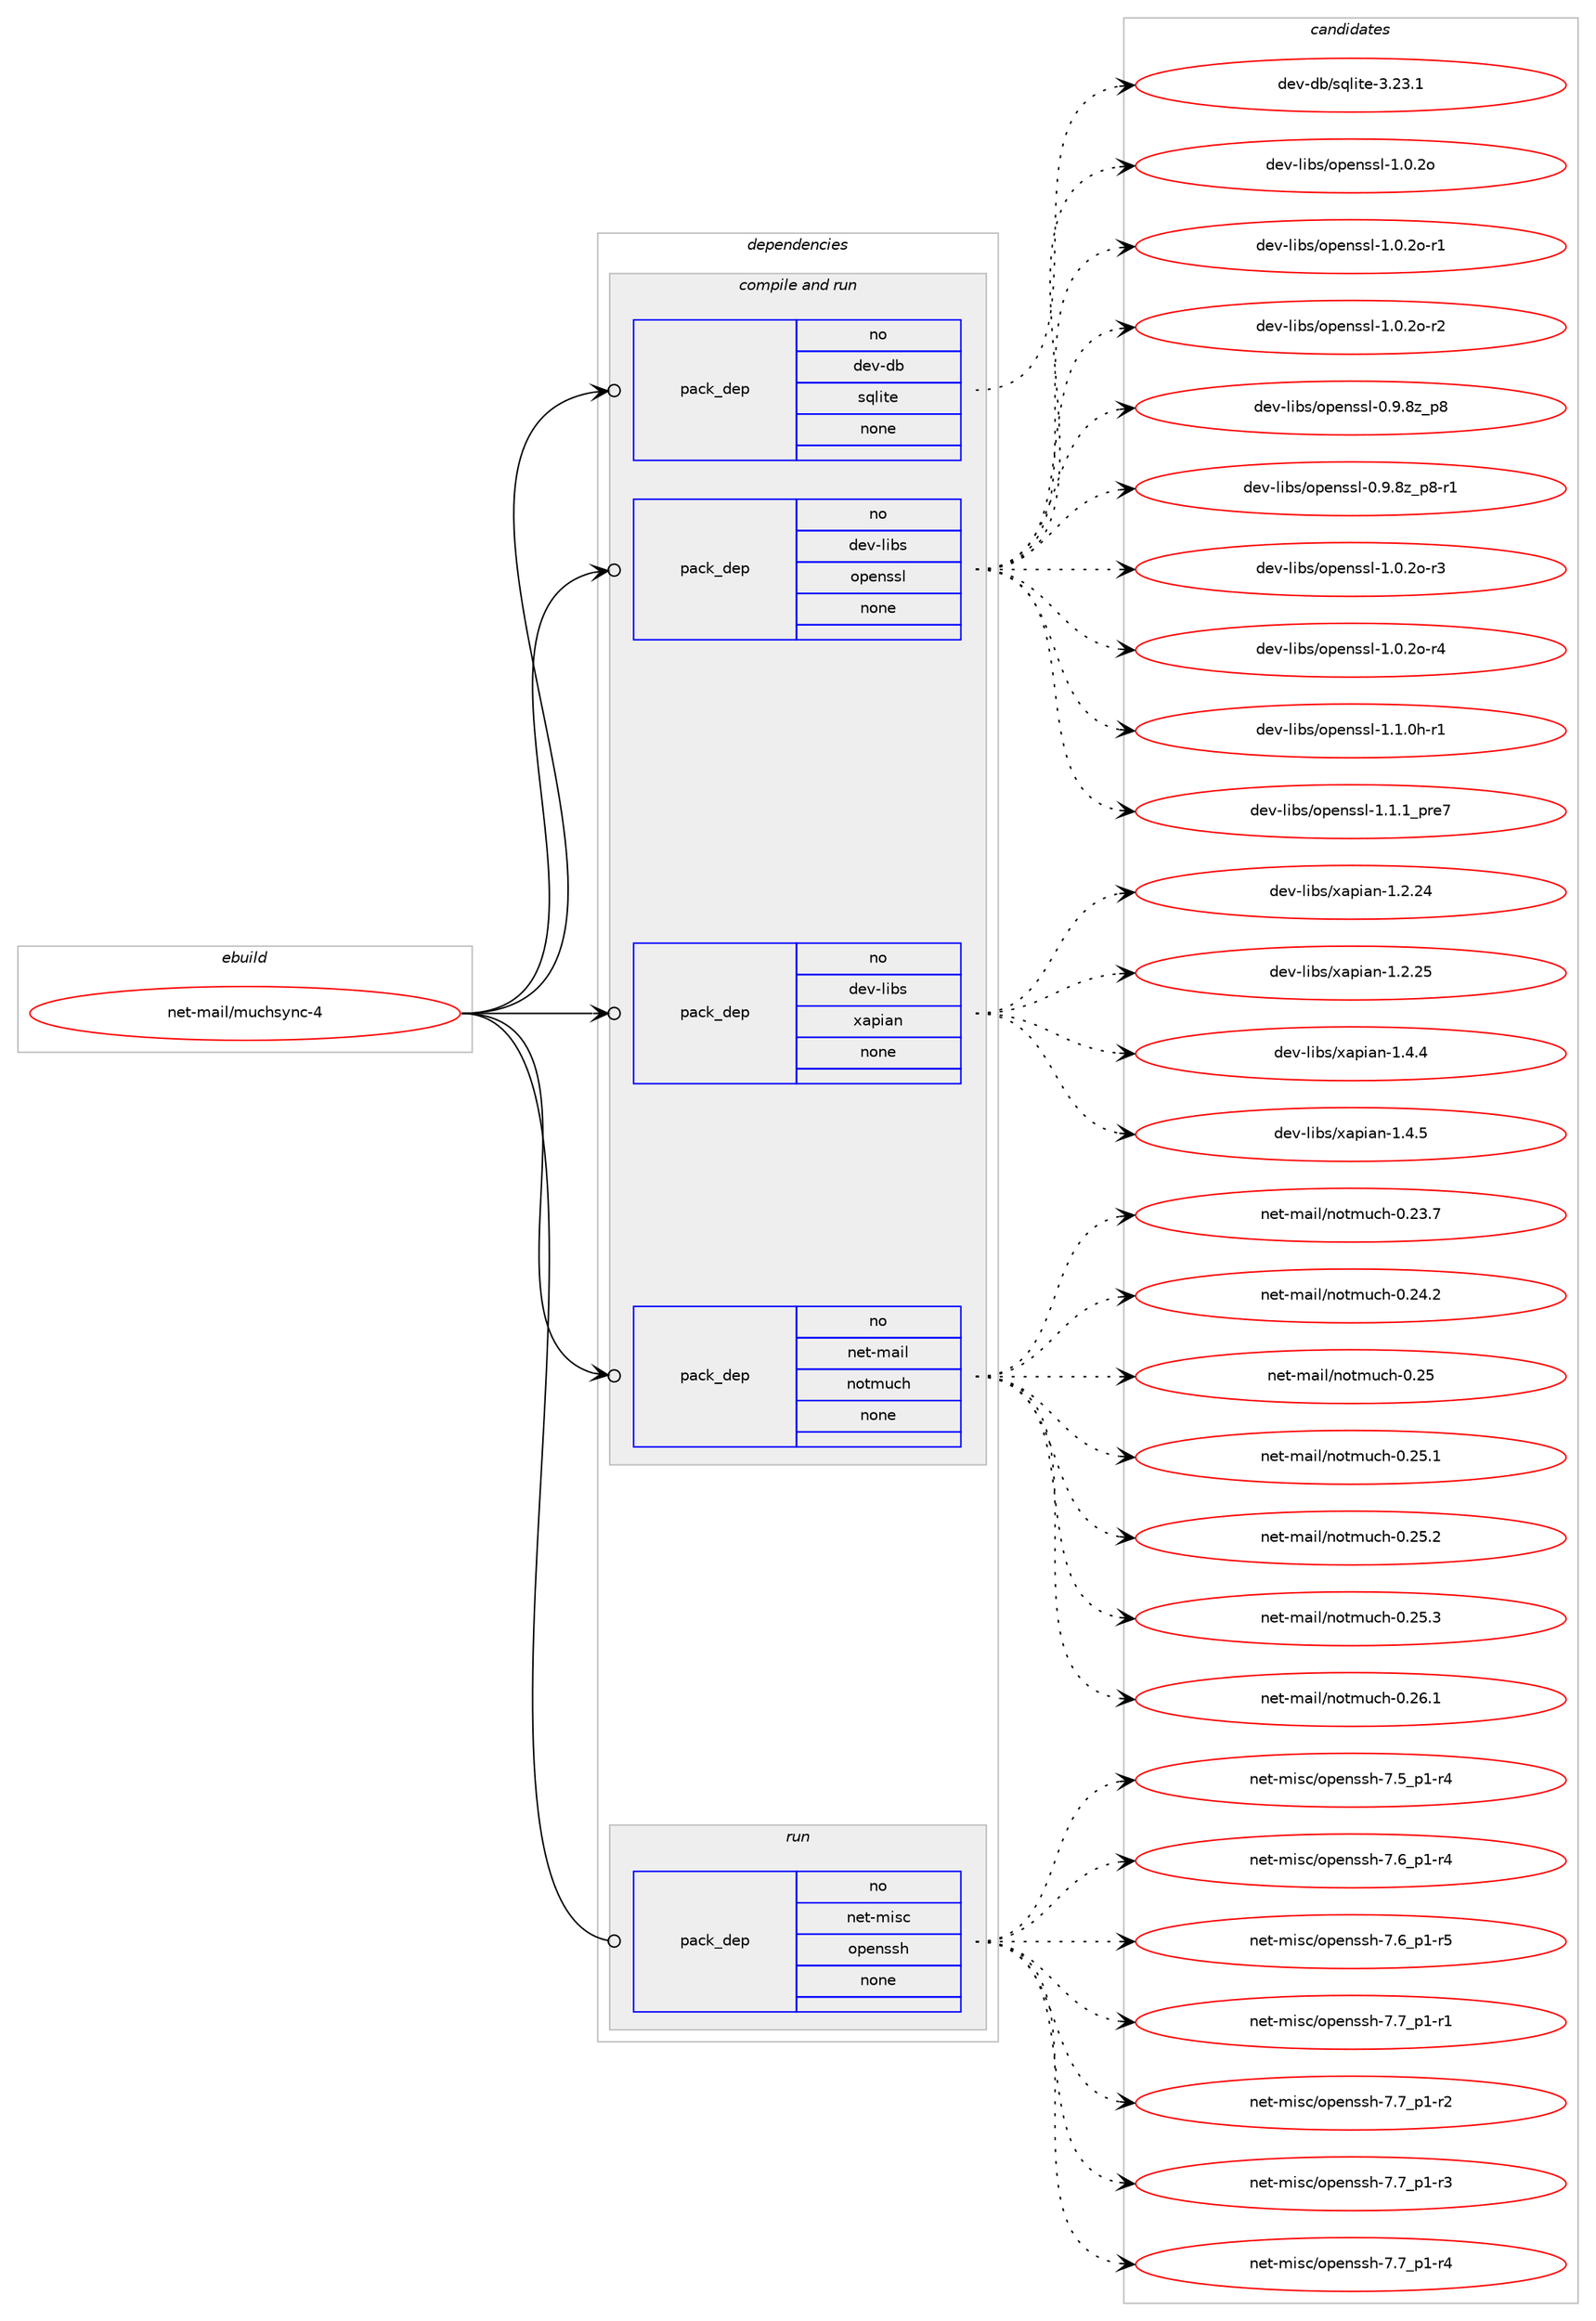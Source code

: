 digraph prolog {

# *************
# Graph options
# *************

newrank=true;
concentrate=true;
compound=true;
graph [rankdir=LR,fontname=Helvetica,fontsize=10,ranksep=1.5];#, ranksep=2.5, nodesep=0.2];
edge  [arrowhead=vee];
node  [fontname=Helvetica,fontsize=10];

# **********
# The ebuild
# **********

subgraph cluster_leftcol {
color=gray;
rank=same;
label=<<i>ebuild</i>>;
id [label="net-mail/muchsync-4", color=red, width=4, href="../net-mail/muchsync-4.svg"];
}

# ****************
# The dependencies
# ****************

subgraph cluster_midcol {
color=gray;
label=<<i>dependencies</i>>;
subgraph cluster_compile {
fillcolor="#eeeeee";
style=filled;
label=<<i>compile</i>>;
}
subgraph cluster_compileandrun {
fillcolor="#eeeeee";
style=filled;
label=<<i>compile and run</i>>;
subgraph pack265 {
dependency387 [label=<<TABLE BORDER="0" CELLBORDER="1" CELLSPACING="0" CELLPADDING="4" WIDTH="220"><TR><TD ROWSPAN="6" CELLPADDING="30">pack_dep</TD></TR><TR><TD WIDTH="110">no</TD></TR><TR><TD>dev-db</TD></TR><TR><TD>sqlite</TD></TR><TR><TD>none</TD></TR><TR><TD></TD></TR></TABLE>>, shape=none, color=blue];
}
id:e -> dependency387:w [weight=20,style="solid",arrowhead="odotvee"];
subgraph pack266 {
dependency388 [label=<<TABLE BORDER="0" CELLBORDER="1" CELLSPACING="0" CELLPADDING="4" WIDTH="220"><TR><TD ROWSPAN="6" CELLPADDING="30">pack_dep</TD></TR><TR><TD WIDTH="110">no</TD></TR><TR><TD>dev-libs</TD></TR><TR><TD>openssl</TD></TR><TR><TD>none</TD></TR><TR><TD></TD></TR></TABLE>>, shape=none, color=blue];
}
id:e -> dependency388:w [weight=20,style="solid",arrowhead="odotvee"];
subgraph pack267 {
dependency389 [label=<<TABLE BORDER="0" CELLBORDER="1" CELLSPACING="0" CELLPADDING="4" WIDTH="220"><TR><TD ROWSPAN="6" CELLPADDING="30">pack_dep</TD></TR><TR><TD WIDTH="110">no</TD></TR><TR><TD>dev-libs</TD></TR><TR><TD>xapian</TD></TR><TR><TD>none</TD></TR><TR><TD></TD></TR></TABLE>>, shape=none, color=blue];
}
id:e -> dependency389:w [weight=20,style="solid",arrowhead="odotvee"];
subgraph pack268 {
dependency390 [label=<<TABLE BORDER="0" CELLBORDER="1" CELLSPACING="0" CELLPADDING="4" WIDTH="220"><TR><TD ROWSPAN="6" CELLPADDING="30">pack_dep</TD></TR><TR><TD WIDTH="110">no</TD></TR><TR><TD>net-mail</TD></TR><TR><TD>notmuch</TD></TR><TR><TD>none</TD></TR><TR><TD></TD></TR></TABLE>>, shape=none, color=blue];
}
id:e -> dependency390:w [weight=20,style="solid",arrowhead="odotvee"];
}
subgraph cluster_run {
fillcolor="#eeeeee";
style=filled;
label=<<i>run</i>>;
subgraph pack269 {
dependency391 [label=<<TABLE BORDER="0" CELLBORDER="1" CELLSPACING="0" CELLPADDING="4" WIDTH="220"><TR><TD ROWSPAN="6" CELLPADDING="30">pack_dep</TD></TR><TR><TD WIDTH="110">no</TD></TR><TR><TD>net-misc</TD></TR><TR><TD>openssh</TD></TR><TR><TD>none</TD></TR><TR><TD></TD></TR></TABLE>>, shape=none, color=blue];
}
id:e -> dependency391:w [weight=20,style="solid",arrowhead="odot"];
}
}

# **************
# The candidates
# **************

subgraph cluster_choices {
rank=same;
color=gray;
label=<<i>candidates</i>>;

subgraph choice265 {
color=black;
nodesep=1;
choice10010111845100984711511310810511610145514650514649 [label="dev-db/sqlite-3.23.1", color=red, width=4,href="../dev-db/sqlite-3.23.1.svg"];
dependency387:e -> choice10010111845100984711511310810511610145514650514649:w [style=dotted,weight="100"];
}
subgraph choice266 {
color=black;
nodesep=1;
choice100101118451081059811547111112101110115115108454946484650111 [label="dev-libs/openssl-1.0.2o", color=red, width=4,href="../dev-libs/openssl-1.0.2o.svg"];
choice1001011184510810598115471111121011101151151084549464846501114511449 [label="dev-libs/openssl-1.0.2o-r1", color=red, width=4,href="../dev-libs/openssl-1.0.2o-r1.svg"];
choice1001011184510810598115471111121011101151151084549464846501114511450 [label="dev-libs/openssl-1.0.2o-r2", color=red, width=4,href="../dev-libs/openssl-1.0.2o-r2.svg"];
choice1001011184510810598115471111121011101151151084548465746561229511256 [label="dev-libs/openssl-0.9.8z_p8", color=red, width=4,href="../dev-libs/openssl-0.9.8z_p8.svg"];
choice10010111845108105981154711111210111011511510845484657465612295112564511449 [label="dev-libs/openssl-0.9.8z_p8-r1", color=red, width=4,href="../dev-libs/openssl-0.9.8z_p8-r1.svg"];
choice1001011184510810598115471111121011101151151084549464846501114511451 [label="dev-libs/openssl-1.0.2o-r3", color=red, width=4,href="../dev-libs/openssl-1.0.2o-r3.svg"];
choice1001011184510810598115471111121011101151151084549464846501114511452 [label="dev-libs/openssl-1.0.2o-r4", color=red, width=4,href="../dev-libs/openssl-1.0.2o-r4.svg"];
choice1001011184510810598115471111121011101151151084549464946481044511449 [label="dev-libs/openssl-1.1.0h-r1", color=red, width=4,href="../dev-libs/openssl-1.1.0h-r1.svg"];
choice1001011184510810598115471111121011101151151084549464946499511211410155 [label="dev-libs/openssl-1.1.1_pre7", color=red, width=4,href="../dev-libs/openssl-1.1.1_pre7.svg"];
dependency388:e -> choice100101118451081059811547111112101110115115108454946484650111:w [style=dotted,weight="100"];
dependency388:e -> choice1001011184510810598115471111121011101151151084549464846501114511449:w [style=dotted,weight="100"];
dependency388:e -> choice1001011184510810598115471111121011101151151084549464846501114511450:w [style=dotted,weight="100"];
dependency388:e -> choice1001011184510810598115471111121011101151151084548465746561229511256:w [style=dotted,weight="100"];
dependency388:e -> choice10010111845108105981154711111210111011511510845484657465612295112564511449:w [style=dotted,weight="100"];
dependency388:e -> choice1001011184510810598115471111121011101151151084549464846501114511451:w [style=dotted,weight="100"];
dependency388:e -> choice1001011184510810598115471111121011101151151084549464846501114511452:w [style=dotted,weight="100"];
dependency388:e -> choice1001011184510810598115471111121011101151151084549464946481044511449:w [style=dotted,weight="100"];
dependency388:e -> choice1001011184510810598115471111121011101151151084549464946499511211410155:w [style=dotted,weight="100"];
}
subgraph choice267 {
color=black;
nodesep=1;
choice100101118451081059811547120971121059711045494650465052 [label="dev-libs/xapian-1.2.24", color=red, width=4,href="../dev-libs/xapian-1.2.24.svg"];
choice100101118451081059811547120971121059711045494650465053 [label="dev-libs/xapian-1.2.25", color=red, width=4,href="../dev-libs/xapian-1.2.25.svg"];
choice1001011184510810598115471209711210597110454946524652 [label="dev-libs/xapian-1.4.4", color=red, width=4,href="../dev-libs/xapian-1.4.4.svg"];
choice1001011184510810598115471209711210597110454946524653 [label="dev-libs/xapian-1.4.5", color=red, width=4,href="../dev-libs/xapian-1.4.5.svg"];
dependency389:e -> choice100101118451081059811547120971121059711045494650465052:w [style=dotted,weight="100"];
dependency389:e -> choice100101118451081059811547120971121059711045494650465053:w [style=dotted,weight="100"];
dependency389:e -> choice1001011184510810598115471209711210597110454946524652:w [style=dotted,weight="100"];
dependency389:e -> choice1001011184510810598115471209711210597110454946524653:w [style=dotted,weight="100"];
}
subgraph choice268 {
color=black;
nodesep=1;
choice1101011164510997105108471101111161091179910445484650514655 [label="net-mail/notmuch-0.23.7", color=red, width=4,href="../net-mail/notmuch-0.23.7.svg"];
choice1101011164510997105108471101111161091179910445484650524650 [label="net-mail/notmuch-0.24.2", color=red, width=4,href="../net-mail/notmuch-0.24.2.svg"];
choice110101116451099710510847110111116109117991044548465053 [label="net-mail/notmuch-0.25", color=red, width=4,href="../net-mail/notmuch-0.25.svg"];
choice1101011164510997105108471101111161091179910445484650534649 [label="net-mail/notmuch-0.25.1", color=red, width=4,href="../net-mail/notmuch-0.25.1.svg"];
choice1101011164510997105108471101111161091179910445484650534650 [label="net-mail/notmuch-0.25.2", color=red, width=4,href="../net-mail/notmuch-0.25.2.svg"];
choice1101011164510997105108471101111161091179910445484650534651 [label="net-mail/notmuch-0.25.3", color=red, width=4,href="../net-mail/notmuch-0.25.3.svg"];
choice1101011164510997105108471101111161091179910445484650544649 [label="net-mail/notmuch-0.26.1", color=red, width=4,href="../net-mail/notmuch-0.26.1.svg"];
dependency390:e -> choice1101011164510997105108471101111161091179910445484650514655:w [style=dotted,weight="100"];
dependency390:e -> choice1101011164510997105108471101111161091179910445484650524650:w [style=dotted,weight="100"];
dependency390:e -> choice110101116451099710510847110111116109117991044548465053:w [style=dotted,weight="100"];
dependency390:e -> choice1101011164510997105108471101111161091179910445484650534649:w [style=dotted,weight="100"];
dependency390:e -> choice1101011164510997105108471101111161091179910445484650534650:w [style=dotted,weight="100"];
dependency390:e -> choice1101011164510997105108471101111161091179910445484650534651:w [style=dotted,weight="100"];
dependency390:e -> choice1101011164510997105108471101111161091179910445484650544649:w [style=dotted,weight="100"];
}
subgraph choice269 {
color=black;
nodesep=1;
choice1101011164510910511599471111121011101151151044555465395112494511452 [label="net-misc/openssh-7.5_p1-r4", color=red, width=4,href="../net-misc/openssh-7.5_p1-r4.svg"];
choice1101011164510910511599471111121011101151151044555465495112494511452 [label="net-misc/openssh-7.6_p1-r4", color=red, width=4,href="../net-misc/openssh-7.6_p1-r4.svg"];
choice1101011164510910511599471111121011101151151044555465495112494511453 [label="net-misc/openssh-7.6_p1-r5", color=red, width=4,href="../net-misc/openssh-7.6_p1-r5.svg"];
choice1101011164510910511599471111121011101151151044555465595112494511449 [label="net-misc/openssh-7.7_p1-r1", color=red, width=4,href="../net-misc/openssh-7.7_p1-r1.svg"];
choice1101011164510910511599471111121011101151151044555465595112494511450 [label="net-misc/openssh-7.7_p1-r2", color=red, width=4,href="../net-misc/openssh-7.7_p1-r2.svg"];
choice1101011164510910511599471111121011101151151044555465595112494511451 [label="net-misc/openssh-7.7_p1-r3", color=red, width=4,href="../net-misc/openssh-7.7_p1-r3.svg"];
choice1101011164510910511599471111121011101151151044555465595112494511452 [label="net-misc/openssh-7.7_p1-r4", color=red, width=4,href="../net-misc/openssh-7.7_p1-r4.svg"];
dependency391:e -> choice1101011164510910511599471111121011101151151044555465395112494511452:w [style=dotted,weight="100"];
dependency391:e -> choice1101011164510910511599471111121011101151151044555465495112494511452:w [style=dotted,weight="100"];
dependency391:e -> choice1101011164510910511599471111121011101151151044555465495112494511453:w [style=dotted,weight="100"];
dependency391:e -> choice1101011164510910511599471111121011101151151044555465595112494511449:w [style=dotted,weight="100"];
dependency391:e -> choice1101011164510910511599471111121011101151151044555465595112494511450:w [style=dotted,weight="100"];
dependency391:e -> choice1101011164510910511599471111121011101151151044555465595112494511451:w [style=dotted,weight="100"];
dependency391:e -> choice1101011164510910511599471111121011101151151044555465595112494511452:w [style=dotted,weight="100"];
}
}

}
